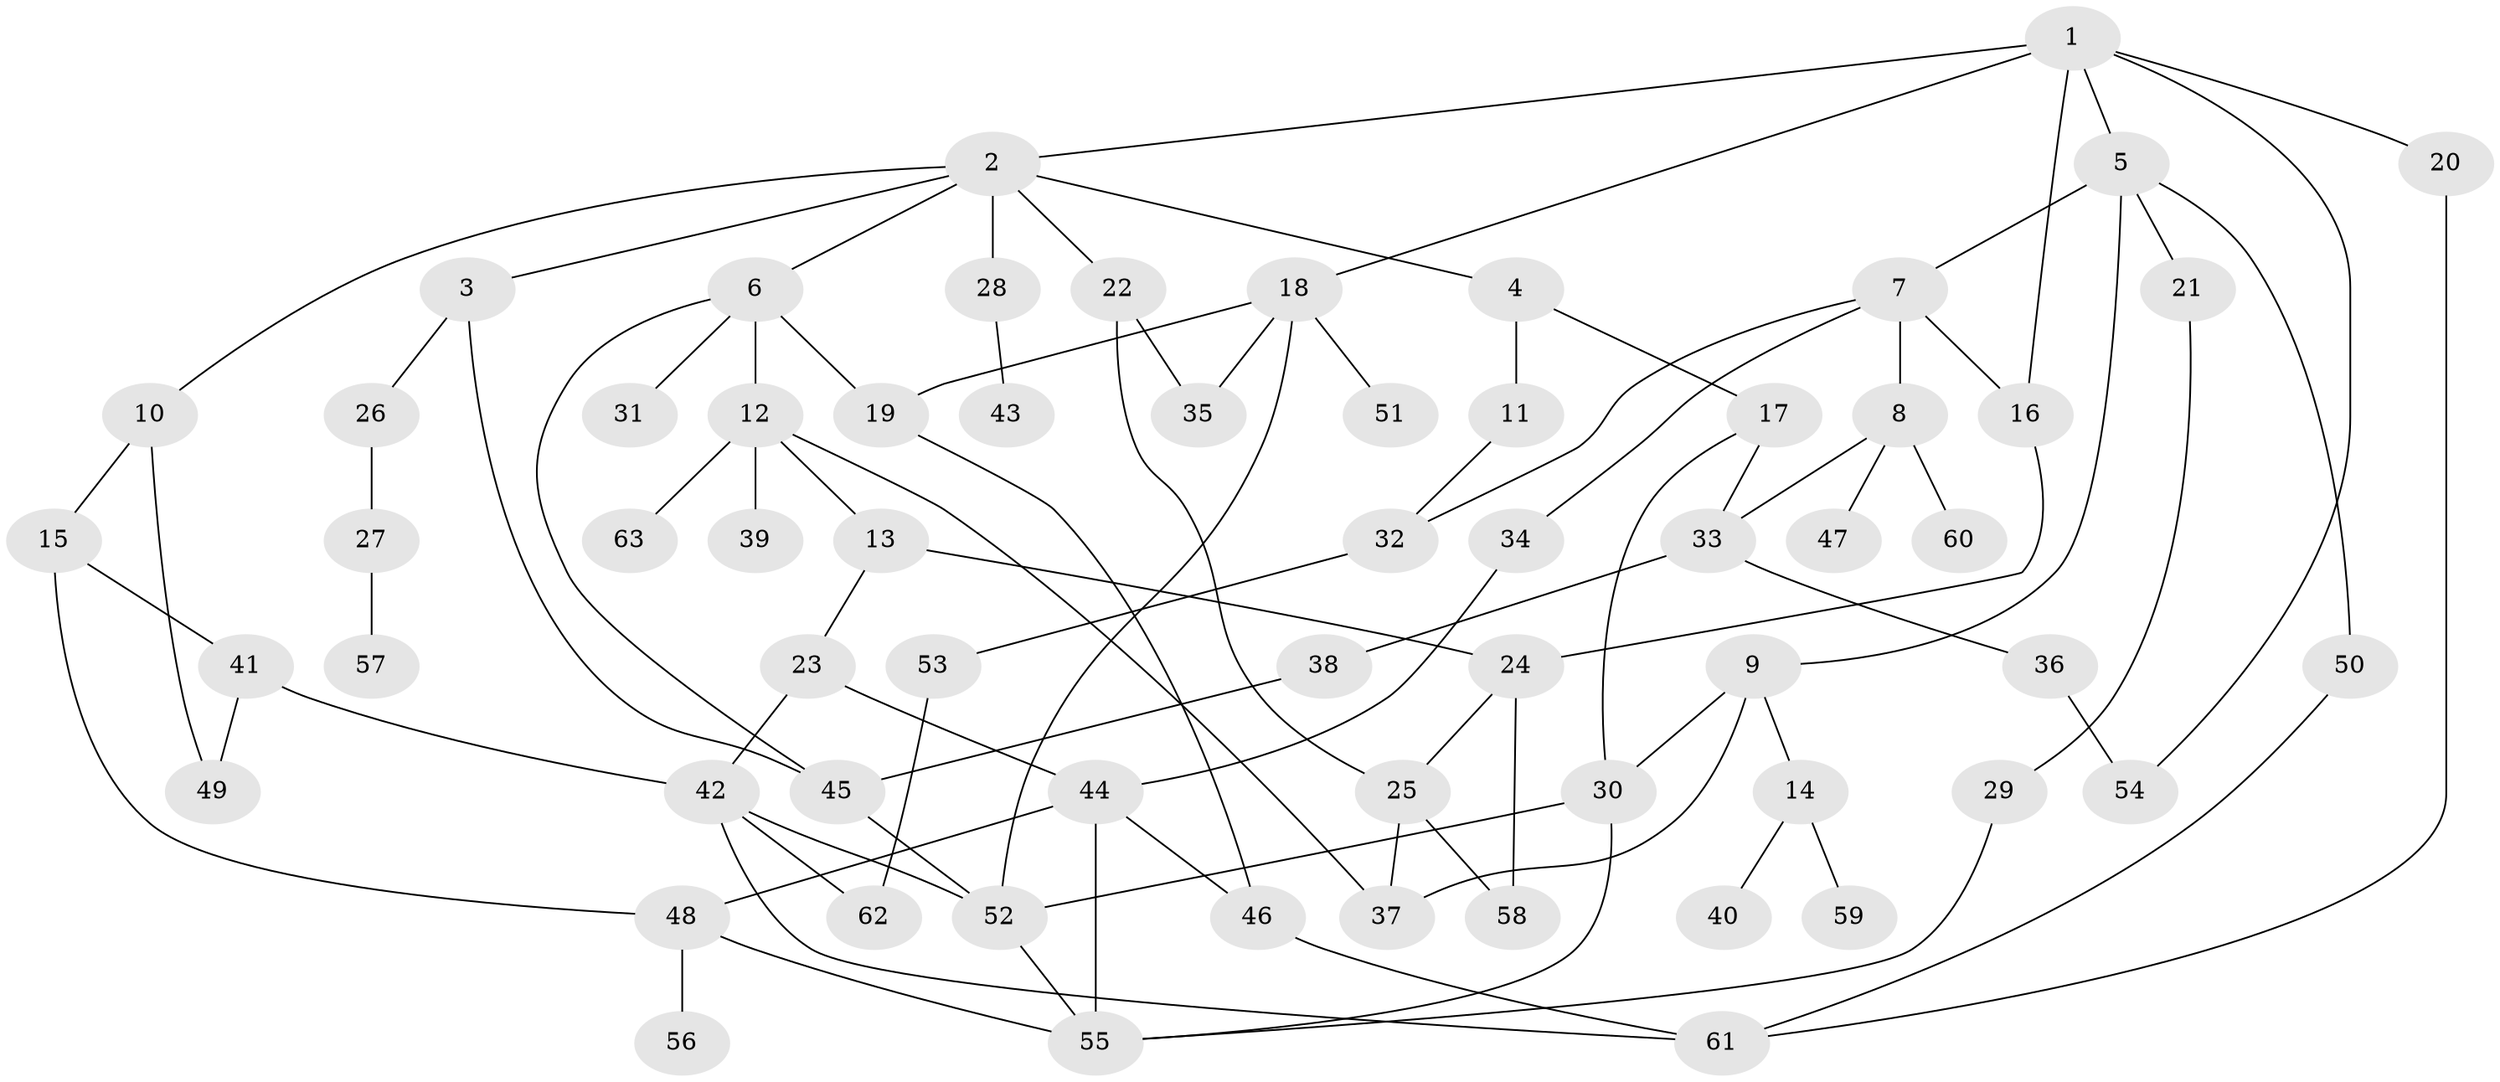 // coarse degree distribution, {7: 0.05263157894736842, 3: 0.21052631578947367, 4: 0.10526315789473684, 6: 0.13157894736842105, 5: 0.10526315789473684, 2: 0.18421052631578946, 1: 0.21052631578947367}
// Generated by graph-tools (version 1.1) at 2025/36/03/04/25 23:36:04]
// undirected, 63 vertices, 92 edges
graph export_dot {
  node [color=gray90,style=filled];
  1;
  2;
  3;
  4;
  5;
  6;
  7;
  8;
  9;
  10;
  11;
  12;
  13;
  14;
  15;
  16;
  17;
  18;
  19;
  20;
  21;
  22;
  23;
  24;
  25;
  26;
  27;
  28;
  29;
  30;
  31;
  32;
  33;
  34;
  35;
  36;
  37;
  38;
  39;
  40;
  41;
  42;
  43;
  44;
  45;
  46;
  47;
  48;
  49;
  50;
  51;
  52;
  53;
  54;
  55;
  56;
  57;
  58;
  59;
  60;
  61;
  62;
  63;
  1 -- 2;
  1 -- 5;
  1 -- 16;
  1 -- 18;
  1 -- 20;
  1 -- 54;
  2 -- 3;
  2 -- 4;
  2 -- 6;
  2 -- 10;
  2 -- 22;
  2 -- 28;
  3 -- 26;
  3 -- 45;
  4 -- 11;
  4 -- 17;
  5 -- 7;
  5 -- 9;
  5 -- 21;
  5 -- 50;
  6 -- 12;
  6 -- 19;
  6 -- 31;
  6 -- 45;
  7 -- 8;
  7 -- 34;
  7 -- 32;
  7 -- 16;
  8 -- 47;
  8 -- 60;
  8 -- 33;
  9 -- 14;
  9 -- 30;
  9 -- 37;
  10 -- 15;
  10 -- 49;
  11 -- 32;
  12 -- 13;
  12 -- 39;
  12 -- 63;
  12 -- 37;
  13 -- 23;
  13 -- 24;
  14 -- 40;
  14 -- 59;
  15 -- 41;
  15 -- 48;
  16 -- 24;
  17 -- 33;
  17 -- 30;
  18 -- 51;
  18 -- 52;
  18 -- 19;
  18 -- 35;
  19 -- 46;
  20 -- 61;
  21 -- 29;
  22 -- 25;
  22 -- 35;
  23 -- 42;
  23 -- 44;
  24 -- 25;
  24 -- 58;
  25 -- 58;
  25 -- 37;
  26 -- 27;
  27 -- 57;
  28 -- 43;
  29 -- 55;
  30 -- 52;
  30 -- 55;
  32 -- 53;
  33 -- 36;
  33 -- 38;
  34 -- 44;
  36 -- 54;
  38 -- 45;
  41 -- 42;
  41 -- 49;
  42 -- 62;
  42 -- 52;
  42 -- 61;
  44 -- 46;
  44 -- 48;
  44 -- 55;
  45 -- 52;
  46 -- 61;
  48 -- 56;
  48 -- 55;
  50 -- 61;
  52 -- 55;
  53 -- 62;
}
